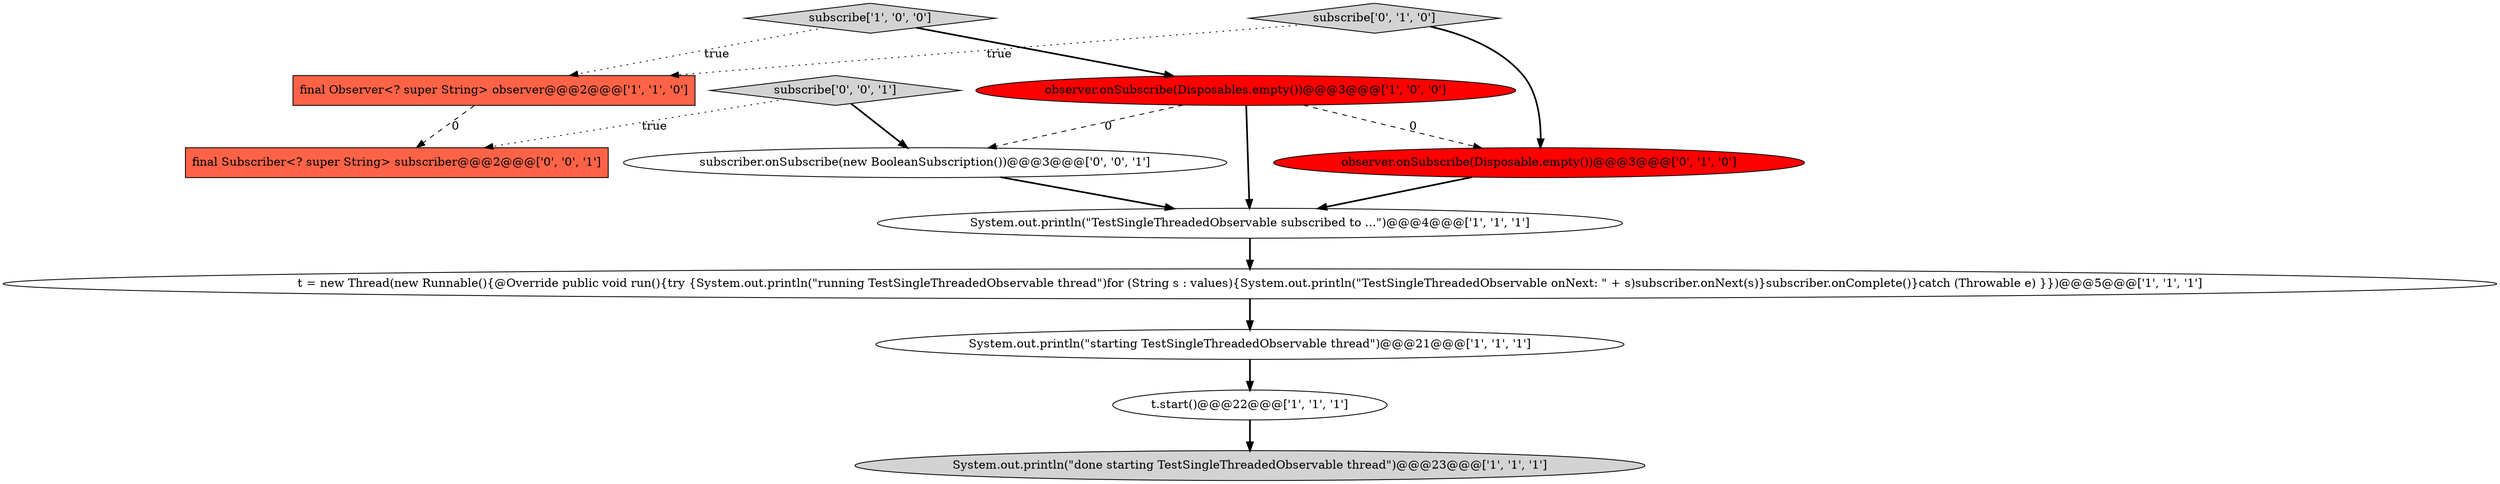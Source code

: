 digraph {
9 [style = filled, label = "subscribe['0', '1', '0']", fillcolor = lightgray, shape = diamond image = "AAA0AAABBB2BBB"];
7 [style = filled, label = "t.start()@@@22@@@['1', '1', '1']", fillcolor = white, shape = ellipse image = "AAA0AAABBB1BBB"];
4 [style = filled, label = "observer.onSubscribe(Disposables.empty())@@@3@@@['1', '0', '0']", fillcolor = red, shape = ellipse image = "AAA1AAABBB1BBB"];
11 [style = filled, label = "final Subscriber<? super String> subscriber@@@2@@@['0', '0', '1']", fillcolor = tomato, shape = box image = "AAA0AAABBB3BBB"];
5 [style = filled, label = "System.out.println(\"TestSingleThreadedObservable subscribed to ...\")@@@4@@@['1', '1', '1']", fillcolor = white, shape = ellipse image = "AAA0AAABBB1BBB"];
6 [style = filled, label = "System.out.println(\"done starting TestSingleThreadedObservable thread\")@@@23@@@['1', '1', '1']", fillcolor = lightgray, shape = ellipse image = "AAA0AAABBB1BBB"];
12 [style = filled, label = "subscribe['0', '0', '1']", fillcolor = lightgray, shape = diamond image = "AAA0AAABBB3BBB"];
3 [style = filled, label = "subscribe['1', '0', '0']", fillcolor = lightgray, shape = diamond image = "AAA0AAABBB1BBB"];
2 [style = filled, label = "final Observer<? super String> observer@@@2@@@['1', '1', '0']", fillcolor = tomato, shape = box image = "AAA0AAABBB1BBB"];
1 [style = filled, label = "System.out.println(\"starting TestSingleThreadedObservable thread\")@@@21@@@['1', '1', '1']", fillcolor = white, shape = ellipse image = "AAA0AAABBB1BBB"];
8 [style = filled, label = "observer.onSubscribe(Disposable.empty())@@@3@@@['0', '1', '0']", fillcolor = red, shape = ellipse image = "AAA1AAABBB2BBB"];
10 [style = filled, label = "subscriber.onSubscribe(new BooleanSubscription())@@@3@@@['0', '0', '1']", fillcolor = white, shape = ellipse image = "AAA0AAABBB3BBB"];
0 [style = filled, label = "t = new Thread(new Runnable(){@Override public void run(){try {System.out.println(\"running TestSingleThreadedObservable thread\")for (String s : values){System.out.println(\"TestSingleThreadedObservable onNext: \" + s)subscriber.onNext(s)}subscriber.onComplete()}catch (Throwable e) }})@@@5@@@['1', '1', '1']", fillcolor = white, shape = ellipse image = "AAA0AAABBB1BBB"];
2->11 [style = dashed, label="0"];
12->10 [style = bold, label=""];
10->5 [style = bold, label=""];
8->5 [style = bold, label=""];
5->0 [style = bold, label=""];
4->10 [style = dashed, label="0"];
9->8 [style = bold, label=""];
4->5 [style = bold, label=""];
0->1 [style = bold, label=""];
1->7 [style = bold, label=""];
3->4 [style = bold, label=""];
9->2 [style = dotted, label="true"];
7->6 [style = bold, label=""];
3->2 [style = dotted, label="true"];
4->8 [style = dashed, label="0"];
12->11 [style = dotted, label="true"];
}
